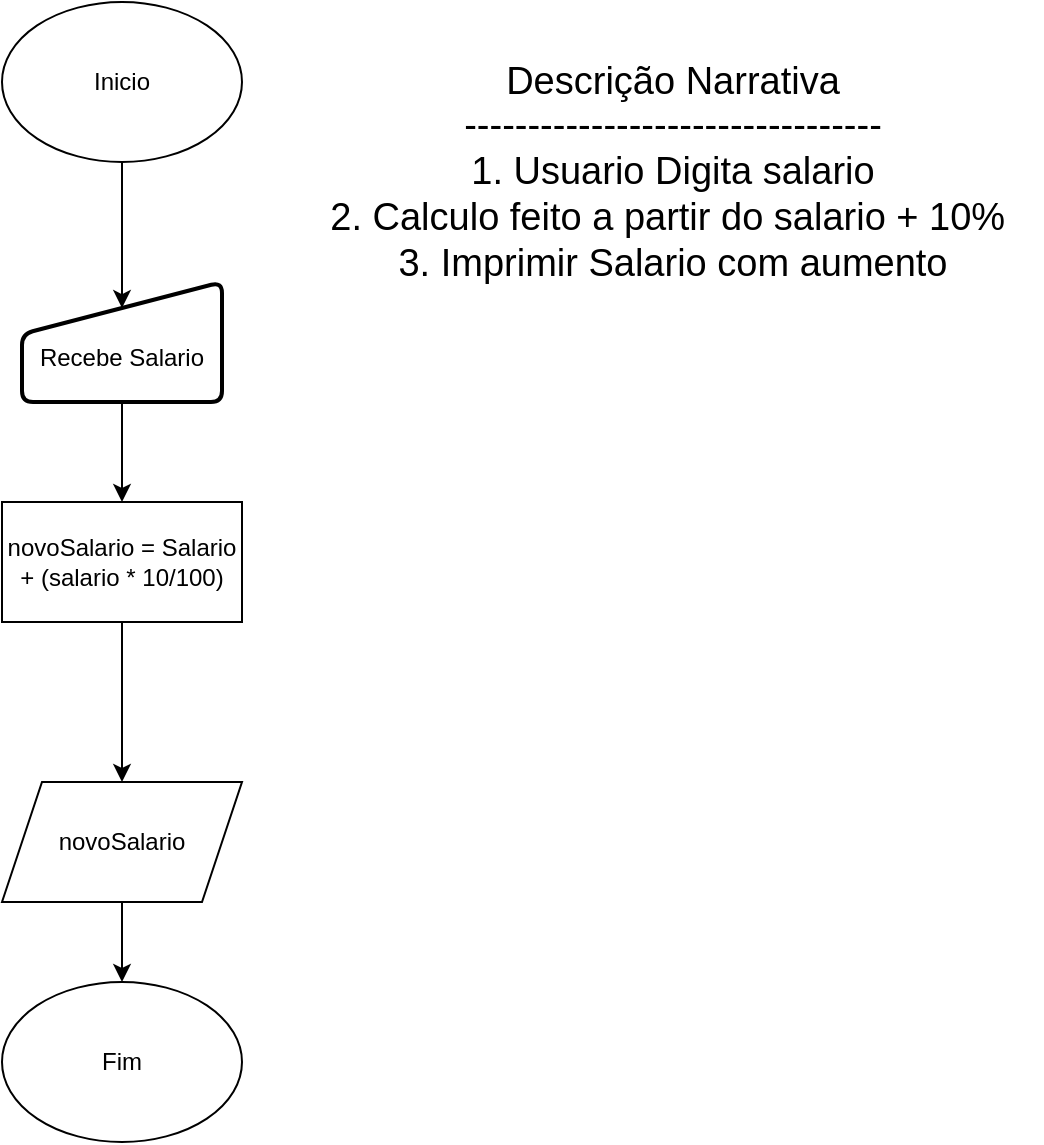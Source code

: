<mxfile version="26.1.1">
  <diagram name="Página-1" id="QZRI5XEX4v3icSLjuebx">
    <mxGraphModel dx="1390" dy="762" grid="1" gridSize="10" guides="1" tooltips="1" connect="1" arrows="1" fold="1" page="1" pageScale="1" pageWidth="827" pageHeight="1169" math="0" shadow="0">
      <root>
        <mxCell id="0" />
        <mxCell id="1" parent="0" />
        <mxCell id="OdFzUex_ETXGbU3qXnvS-53" value="Inicio" style="ellipse;whiteSpace=wrap;html=1;" vertex="1" parent="1">
          <mxGeometry x="140" y="30" width="120" height="80" as="geometry" />
        </mxCell>
        <mxCell id="OdFzUex_ETXGbU3qXnvS-57" style="edgeStyle=orthogonalEdgeStyle;rounded=0;orthogonalLoop=1;jettySize=auto;html=1;entryX=0.5;entryY=0;entryDx=0;entryDy=0;" edge="1" parent="1" source="OdFzUex_ETXGbU3qXnvS-54" target="OdFzUex_ETXGbU3qXnvS-56">
          <mxGeometry relative="1" as="geometry" />
        </mxCell>
        <mxCell id="OdFzUex_ETXGbU3qXnvS-54" value="&lt;div&gt;&lt;br&gt;&lt;/div&gt;Recebe Salario" style="html=1;strokeWidth=2;shape=manualInput;whiteSpace=wrap;rounded=1;size=26;arcSize=11;" vertex="1" parent="1">
          <mxGeometry x="150" y="170" width="100" height="60" as="geometry" />
        </mxCell>
        <mxCell id="OdFzUex_ETXGbU3qXnvS-55" style="edgeStyle=orthogonalEdgeStyle;rounded=0;orthogonalLoop=1;jettySize=auto;html=1;entryX=0.5;entryY=0.217;entryDx=0;entryDy=0;entryPerimeter=0;" edge="1" parent="1" source="OdFzUex_ETXGbU3qXnvS-53" target="OdFzUex_ETXGbU3qXnvS-54">
          <mxGeometry relative="1" as="geometry" />
        </mxCell>
        <mxCell id="OdFzUex_ETXGbU3qXnvS-59" value="" style="edgeStyle=orthogonalEdgeStyle;rounded=0;orthogonalLoop=1;jettySize=auto;html=1;" edge="1" parent="1" source="OdFzUex_ETXGbU3qXnvS-56" target="OdFzUex_ETXGbU3qXnvS-58">
          <mxGeometry relative="1" as="geometry" />
        </mxCell>
        <mxCell id="OdFzUex_ETXGbU3qXnvS-56" value="novoSalario = Salario + (salario * 10/100)" style="rounded=0;whiteSpace=wrap;html=1;" vertex="1" parent="1">
          <mxGeometry x="140" y="280" width="120" height="60" as="geometry" />
        </mxCell>
        <mxCell id="OdFzUex_ETXGbU3qXnvS-61" style="edgeStyle=orthogonalEdgeStyle;rounded=0;orthogonalLoop=1;jettySize=auto;html=1;entryX=0.5;entryY=0;entryDx=0;entryDy=0;" edge="1" parent="1" source="OdFzUex_ETXGbU3qXnvS-58" target="OdFzUex_ETXGbU3qXnvS-60">
          <mxGeometry relative="1" as="geometry" />
        </mxCell>
        <mxCell id="OdFzUex_ETXGbU3qXnvS-58" value="novoSalario" style="shape=parallelogram;perimeter=parallelogramPerimeter;whiteSpace=wrap;html=1;fixedSize=1;rounded=0;" vertex="1" parent="1">
          <mxGeometry x="140" y="420" width="120" height="60" as="geometry" />
        </mxCell>
        <mxCell id="OdFzUex_ETXGbU3qXnvS-60" value="Fim" style="ellipse;whiteSpace=wrap;html=1;" vertex="1" parent="1">
          <mxGeometry x="140" y="520" width="120" height="80" as="geometry" />
        </mxCell>
        <mxCell id="OdFzUex_ETXGbU3qXnvS-62" value="Descrição Narrativa&lt;div&gt;---------------------------------&lt;/div&gt;&lt;div&gt;1. Usuario Digita salario&lt;/div&gt;&lt;div&gt;2. Calculo feito a partir do salario + 10%&amp;nbsp;&lt;/div&gt;&lt;div&gt;3. Imprimir Salario com aumento&lt;/div&gt;" style="text;html=1;align=center;verticalAlign=middle;resizable=0;points=[];autosize=1;strokeColor=none;fillColor=none;fontSize=19;" vertex="1" parent="1">
          <mxGeometry x="290" y="50" width="370" height="130" as="geometry" />
        </mxCell>
      </root>
    </mxGraphModel>
  </diagram>
</mxfile>

